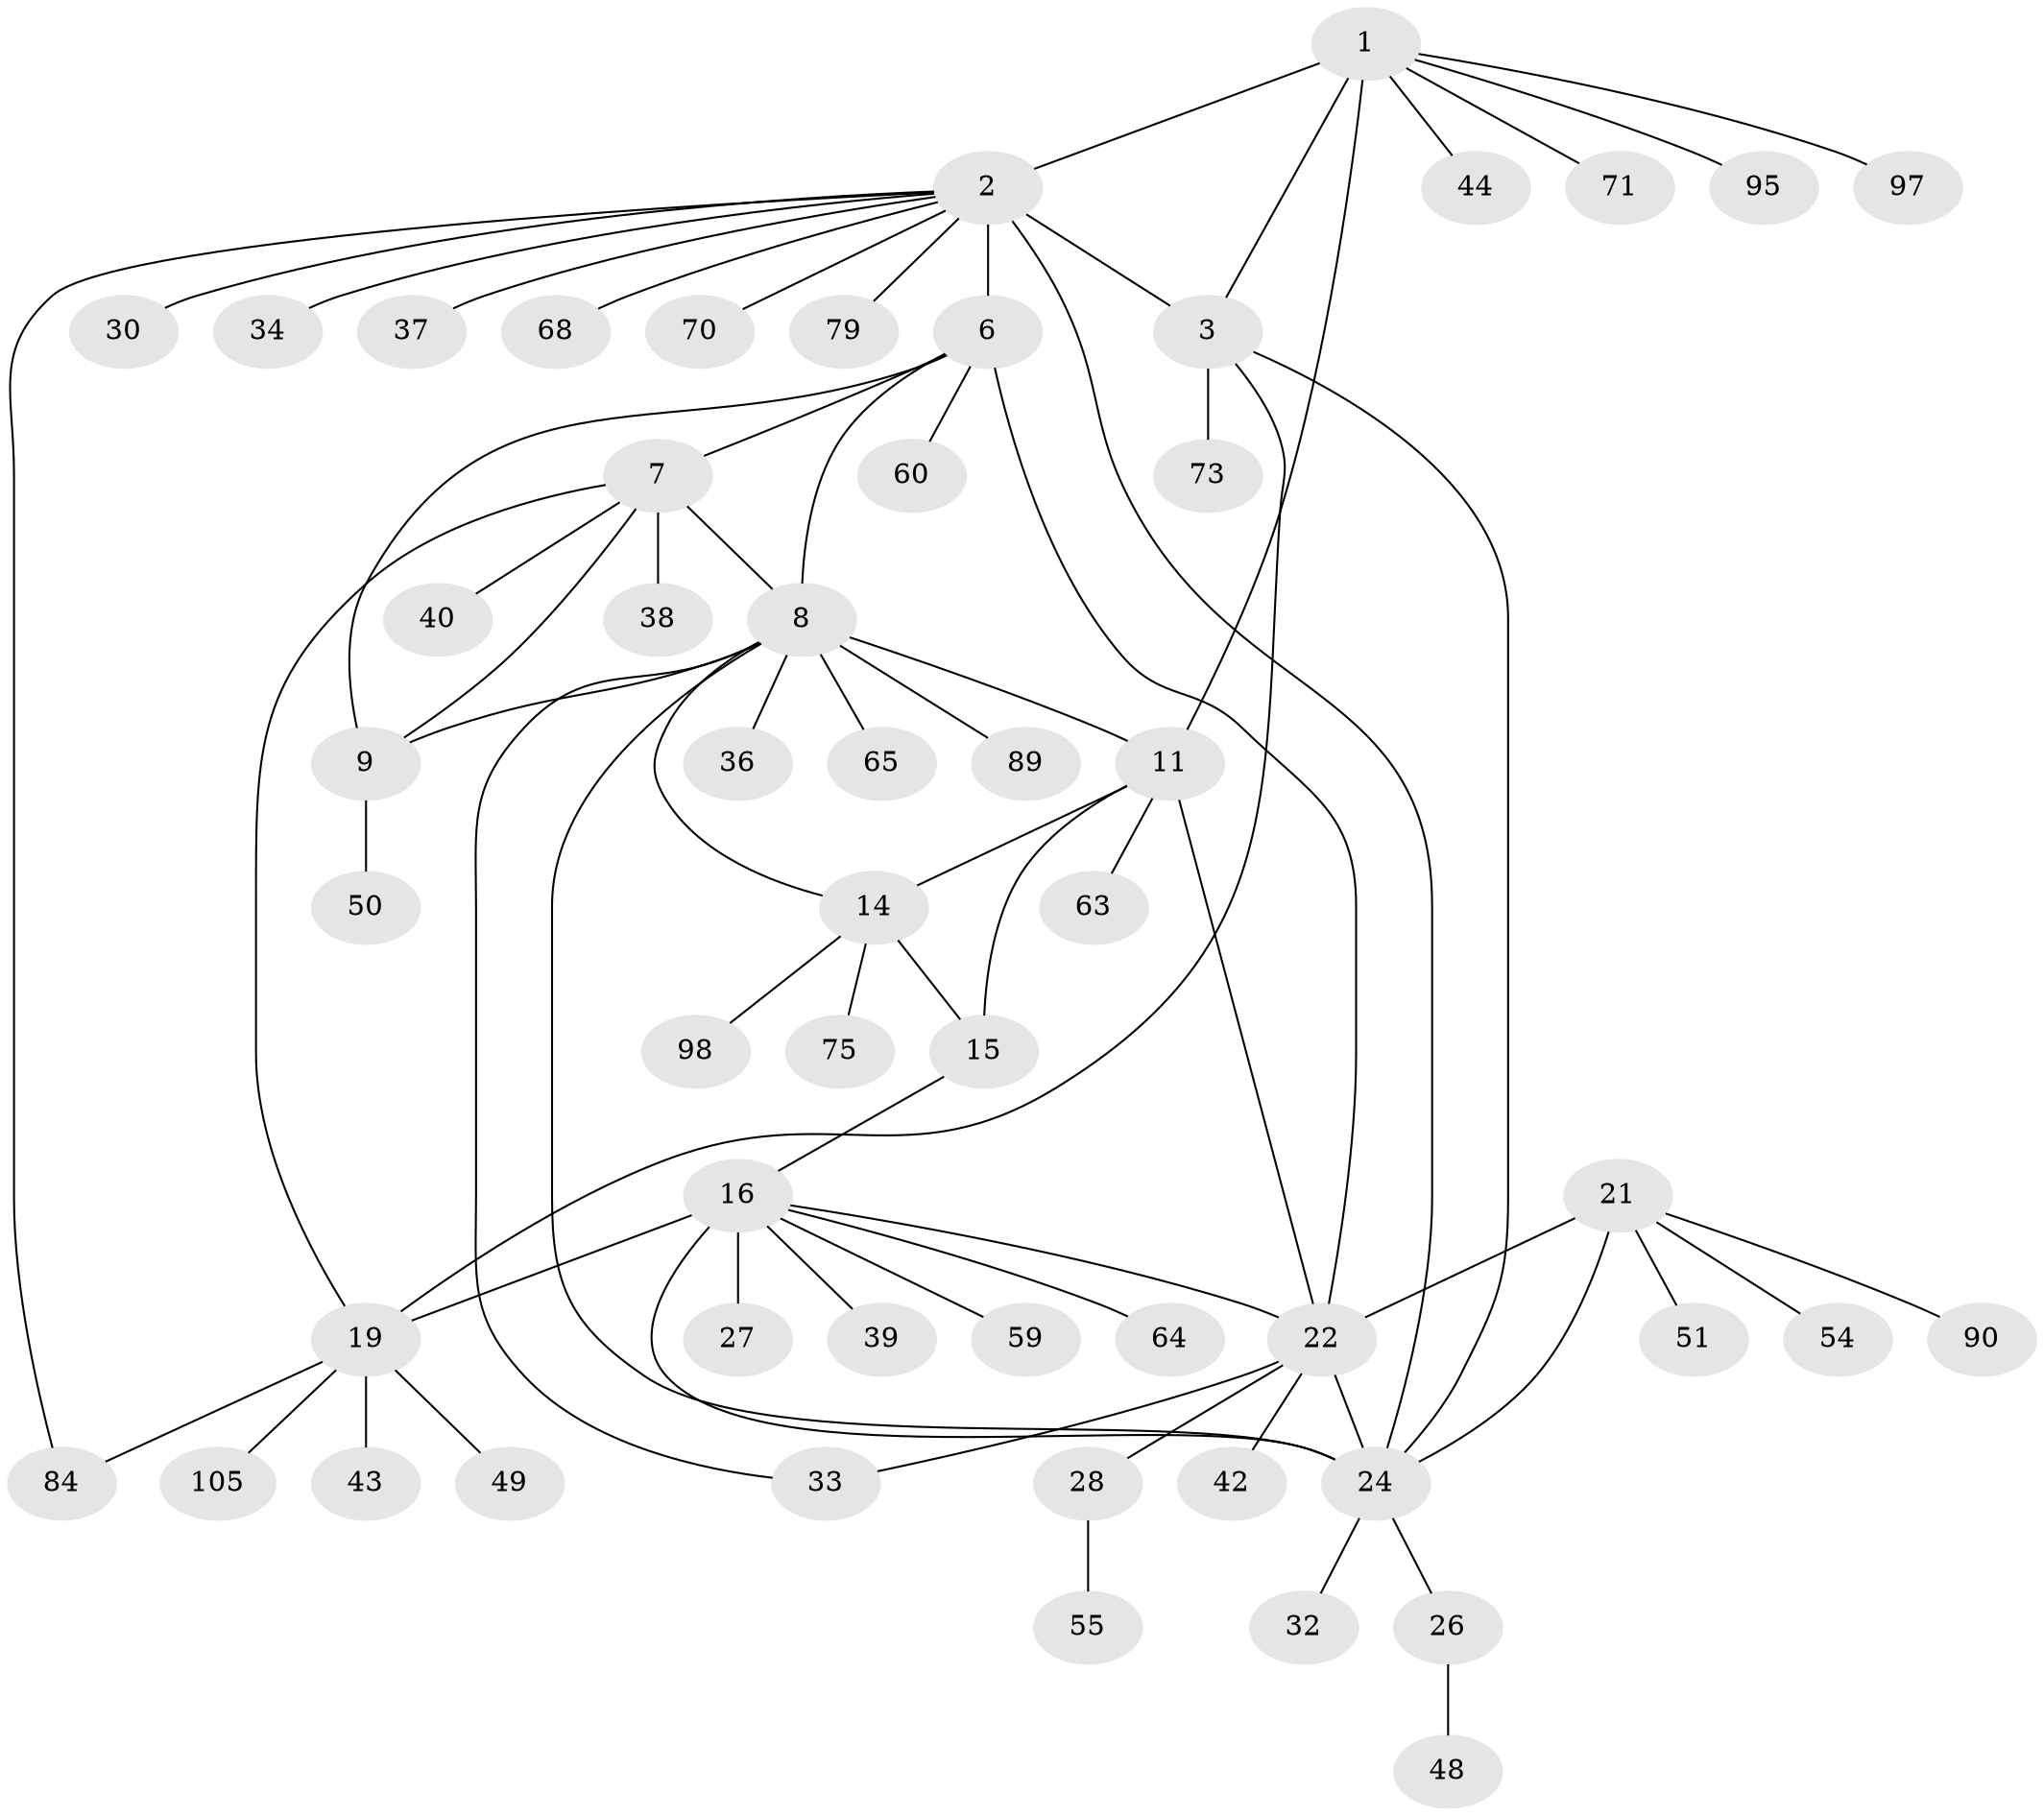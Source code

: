 // original degree distribution, {9: 0.027777777777777776, 7: 0.046296296296296294, 8: 0.018518518518518517, 10: 0.037037037037037035, 6: 0.027777777777777776, 11: 0.009259259259259259, 5: 0.06481481481481481, 12: 0.009259259259259259, 2: 0.14814814814814814, 1: 0.5740740740740741, 3: 0.037037037037037035}
// Generated by graph-tools (version 1.1) at 2025/16/03/09/25 04:16:05]
// undirected, 54 vertices, 71 edges
graph export_dot {
graph [start="1"]
  node [color=gray90,style=filled];
  1;
  2 [super="+4+5"];
  3;
  6 [super="+10"];
  7 [super="+62+93+106"];
  8;
  9;
  11 [super="+12"];
  14;
  15 [super="+57"];
  16 [super="+17+102+107"];
  19;
  21;
  22 [super="+23+29+25+82+67"];
  24 [super="+52+99+101+58"];
  26;
  27 [super="+61"];
  28;
  30;
  32;
  33 [super="+76+100+81+104"];
  34;
  36;
  37;
  38;
  39;
  40 [super="+88"];
  42;
  43;
  44;
  48 [super="+56"];
  49;
  50;
  51;
  54;
  55;
  59 [super="+92+103"];
  60;
  63;
  64;
  65;
  68 [super="+91"];
  70;
  71;
  73;
  75;
  79;
  84;
  89;
  90;
  95;
  97;
  98;
  105;
  1 -- 2 [weight=3];
  1 -- 3;
  1 -- 44;
  1 -- 71;
  1 -- 95;
  1 -- 97;
  1 -- 11;
  2 -- 3 [weight=3];
  2 -- 34;
  2 -- 37;
  2 -- 70;
  2 -- 79;
  2 -- 84;
  2 -- 24;
  2 -- 6;
  2 -- 68;
  2 -- 30;
  3 -- 19;
  3 -- 24;
  3 -- 73;
  6 -- 7 [weight=2];
  6 -- 8 [weight=2];
  6 -- 9 [weight=2];
  6 -- 60;
  6 -- 22;
  7 -- 8;
  7 -- 9;
  7 -- 19;
  7 -- 38;
  7 -- 40;
  8 -- 9;
  8 -- 14;
  8 -- 24;
  8 -- 33;
  8 -- 36;
  8 -- 65;
  8 -- 89;
  8 -- 11;
  9 -- 50;
  11 -- 14 [weight=3];
  11 -- 15 [weight=3];
  11 -- 22 [weight=2];
  11 -- 63;
  14 -- 15;
  14 -- 75;
  14 -- 98;
  15 -- 16;
  16 -- 19 [weight=4];
  16 -- 64;
  16 -- 39;
  16 -- 27;
  16 -- 59;
  16 -- 24;
  16 -- 22;
  19 -- 43;
  19 -- 49;
  19 -- 84;
  19 -- 105;
  21 -- 22 [weight=3];
  21 -- 24;
  21 -- 51;
  21 -- 54;
  21 -- 90;
  22 -- 24 [weight=3];
  22 -- 33;
  22 -- 42;
  22 -- 28;
  24 -- 26;
  24 -- 32;
  26 -- 48;
  28 -- 55;
}
